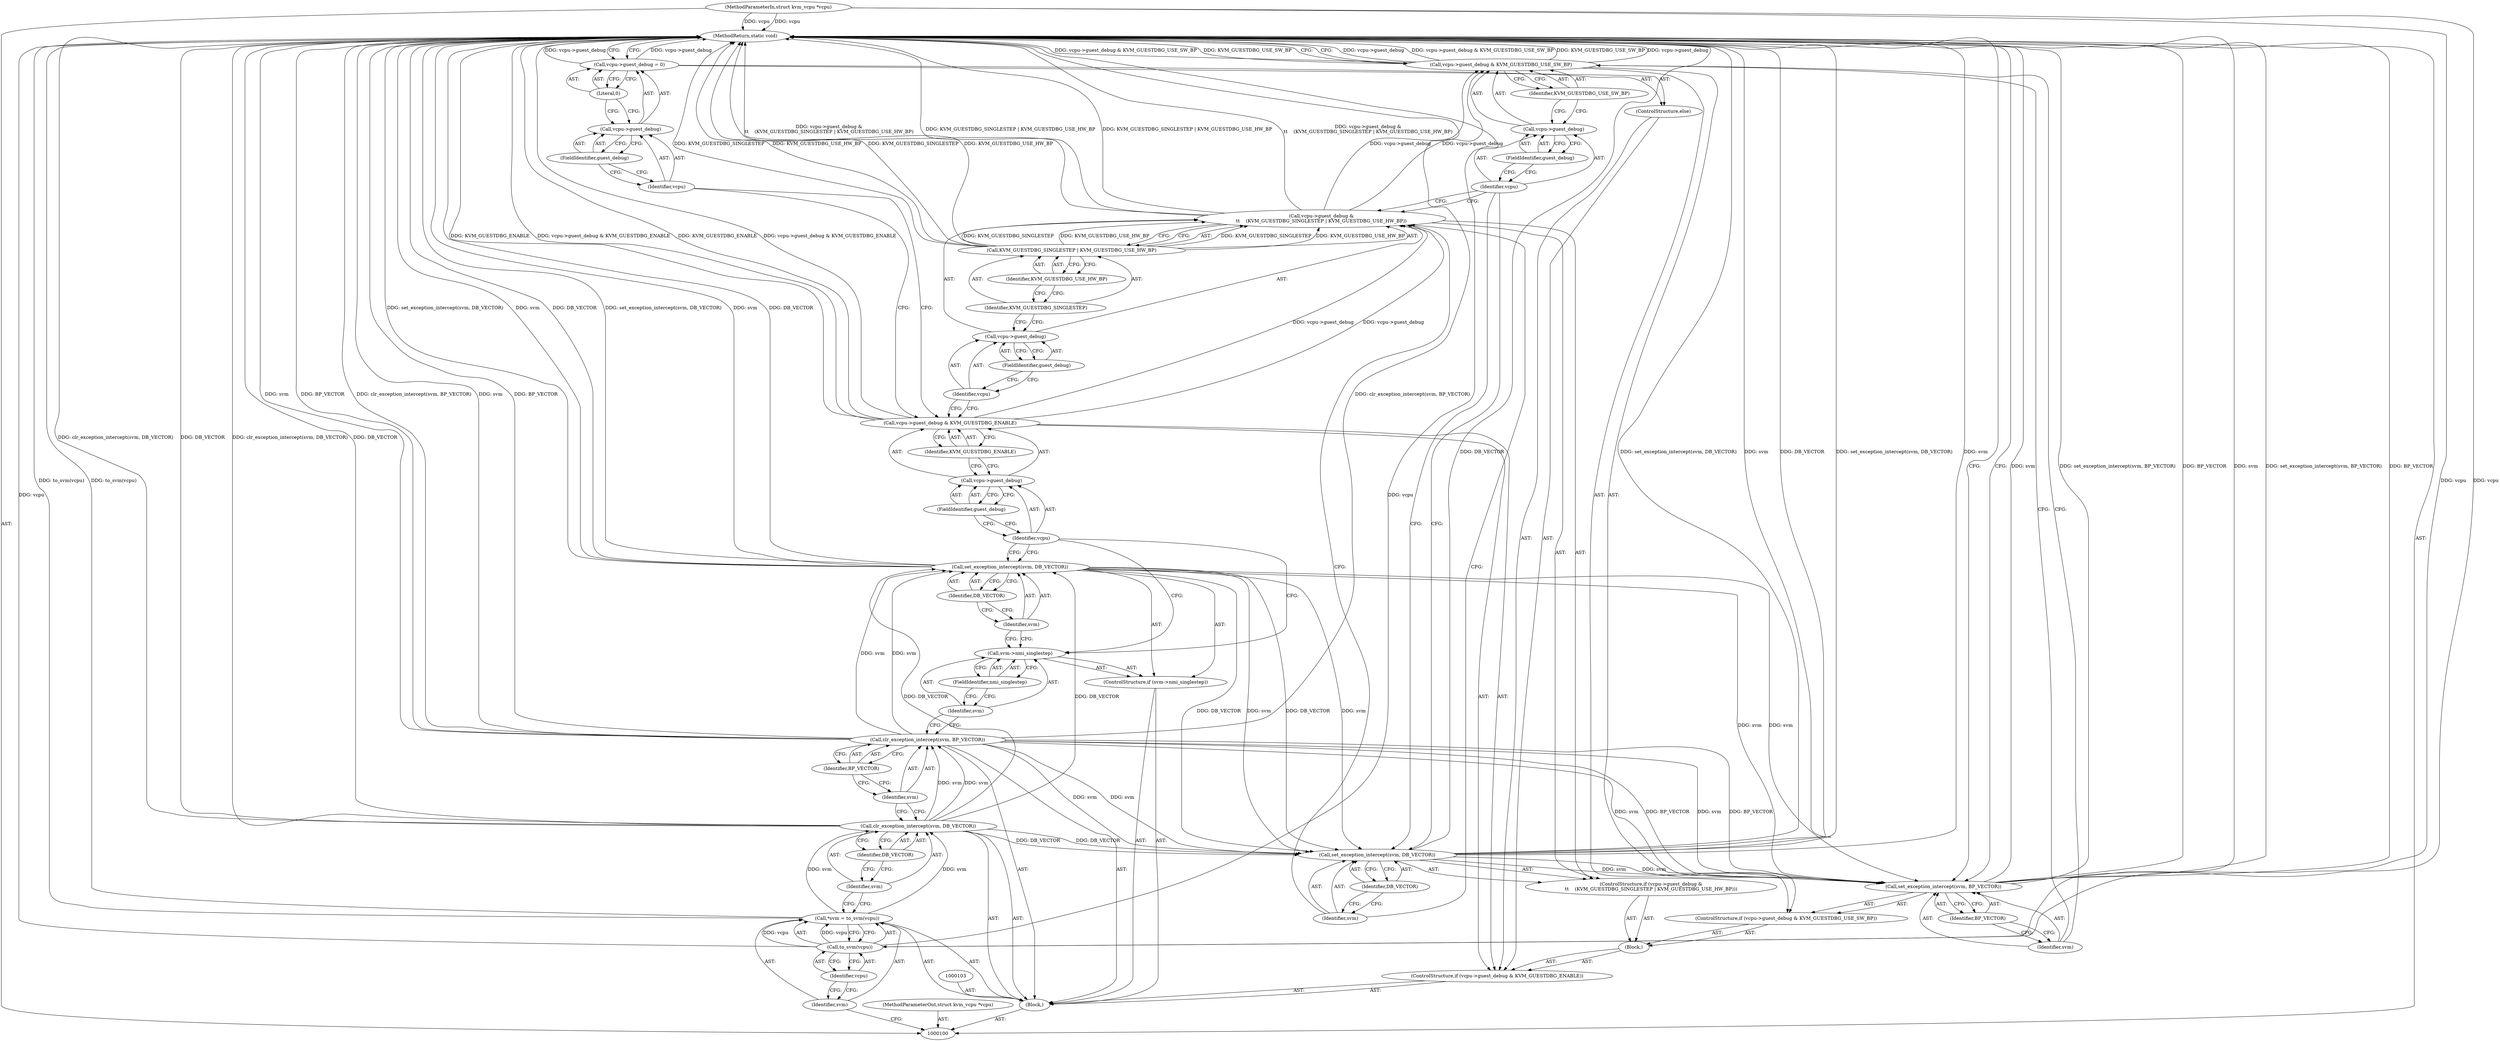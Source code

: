 digraph "1_linux_cbdb967af3d54993f5814f1cee0ed311a055377d_2" {
"1000154" [label="(MethodReturn,static void)"];
"1000101" [label="(MethodParameterIn,struct kvm_vcpu *vcpu)"];
"1000196" [label="(MethodParameterOut,struct kvm_vcpu *vcpu)"];
"1000125" [label="(FieldIdentifier,guest_debug)"];
"1000121" [label="(ControlStructure,if (vcpu->guest_debug & KVM_GUESTDBG_ENABLE))"];
"1000126" [label="(Identifier,KVM_GUESTDBG_ENABLE)"];
"1000127" [label="(Block,)"];
"1000122" [label="(Call,vcpu->guest_debug & KVM_GUESTDBG_ENABLE)"];
"1000123" [label="(Call,vcpu->guest_debug)"];
"1000124" [label="(Identifier,vcpu)"];
"1000132" [label="(FieldIdentifier,guest_debug)"];
"1000128" [label="(ControlStructure,if (vcpu->guest_debug &\n\t\t    (KVM_GUESTDBG_SINGLESTEP | KVM_GUESTDBG_USE_HW_BP)))"];
"1000129" [label="(Call,vcpu->guest_debug &\n\t\t    (KVM_GUESTDBG_SINGLESTEP | KVM_GUESTDBG_USE_HW_BP))"];
"1000130" [label="(Call,vcpu->guest_debug)"];
"1000131" [label="(Identifier,vcpu)"];
"1000135" [label="(Identifier,KVM_GUESTDBG_USE_HW_BP)"];
"1000133" [label="(Call,KVM_GUESTDBG_SINGLESTEP | KVM_GUESTDBG_USE_HW_BP)"];
"1000134" [label="(Identifier,KVM_GUESTDBG_SINGLESTEP)"];
"1000137" [label="(Identifier,svm)"];
"1000136" [label="(Call,set_exception_intercept(svm, DB_VECTOR))"];
"1000138" [label="(Identifier,DB_VECTOR)"];
"1000143" [label="(FieldIdentifier,guest_debug)"];
"1000144" [label="(Identifier,KVM_GUESTDBG_USE_SW_BP)"];
"1000139" [label="(ControlStructure,if (vcpu->guest_debug & KVM_GUESTDBG_USE_SW_BP))"];
"1000140" [label="(Call,vcpu->guest_debug & KVM_GUESTDBG_USE_SW_BP)"];
"1000141" [label="(Call,vcpu->guest_debug)"];
"1000142" [label="(Identifier,vcpu)"];
"1000146" [label="(Identifier,svm)"];
"1000147" [label="(Identifier,BP_VECTOR)"];
"1000145" [label="(Call,set_exception_intercept(svm, BP_VECTOR))"];
"1000148" [label="(ControlStructure,else)"];
"1000149" [label="(Call,vcpu->guest_debug = 0)"];
"1000150" [label="(Call,vcpu->guest_debug)"];
"1000151" [label="(Identifier,vcpu)"];
"1000153" [label="(Literal,0)"];
"1000152" [label="(FieldIdentifier,guest_debug)"];
"1000102" [label="(Block,)"];
"1000104" [label="(Call,*svm = to_svm(vcpu))"];
"1000105" [label="(Identifier,svm)"];
"1000106" [label="(Call,to_svm(vcpu))"];
"1000107" [label="(Identifier,vcpu)"];
"1000108" [label="(Call,clr_exception_intercept(svm, DB_VECTOR))"];
"1000109" [label="(Identifier,svm)"];
"1000110" [label="(Identifier,DB_VECTOR)"];
"1000111" [label="(Call,clr_exception_intercept(svm, BP_VECTOR))"];
"1000112" [label="(Identifier,svm)"];
"1000113" [label="(Identifier,BP_VECTOR)"];
"1000114" [label="(ControlStructure,if (svm->nmi_singlestep))"];
"1000117" [label="(FieldIdentifier,nmi_singlestep)"];
"1000115" [label="(Call,svm->nmi_singlestep)"];
"1000116" [label="(Identifier,svm)"];
"1000118" [label="(Call,set_exception_intercept(svm, DB_VECTOR))"];
"1000119" [label="(Identifier,svm)"];
"1000120" [label="(Identifier,DB_VECTOR)"];
"1000154" -> "1000100"  [label="AST: "];
"1000154" -> "1000145"  [label="CFG: "];
"1000154" -> "1000140"  [label="CFG: "];
"1000154" -> "1000149"  [label="CFG: "];
"1000122" -> "1000154"  [label="DDG: KVM_GUESTDBG_ENABLE"];
"1000122" -> "1000154"  [label="DDG: vcpu->guest_debug & KVM_GUESTDBG_ENABLE"];
"1000108" -> "1000154"  [label="DDG: clr_exception_intercept(svm, DB_VECTOR)"];
"1000108" -> "1000154"  [label="DDG: DB_VECTOR"];
"1000106" -> "1000154"  [label="DDG: vcpu"];
"1000140" -> "1000154"  [label="DDG: vcpu->guest_debug"];
"1000140" -> "1000154"  [label="DDG: vcpu->guest_debug & KVM_GUESTDBG_USE_SW_BP"];
"1000140" -> "1000154"  [label="DDG: KVM_GUESTDBG_USE_SW_BP"];
"1000118" -> "1000154"  [label="DDG: set_exception_intercept(svm, DB_VECTOR)"];
"1000118" -> "1000154"  [label="DDG: svm"];
"1000118" -> "1000154"  [label="DDG: DB_VECTOR"];
"1000149" -> "1000154"  [label="DDG: vcpu->guest_debug"];
"1000136" -> "1000154"  [label="DDG: DB_VECTOR"];
"1000136" -> "1000154"  [label="DDG: set_exception_intercept(svm, DB_VECTOR)"];
"1000136" -> "1000154"  [label="DDG: svm"];
"1000145" -> "1000154"  [label="DDG: svm"];
"1000145" -> "1000154"  [label="DDG: set_exception_intercept(svm, BP_VECTOR)"];
"1000145" -> "1000154"  [label="DDG: BP_VECTOR"];
"1000129" -> "1000154"  [label="DDG: vcpu->guest_debug &\n\t\t    (KVM_GUESTDBG_SINGLESTEP | KVM_GUESTDBG_USE_HW_BP)"];
"1000129" -> "1000154"  [label="DDG: KVM_GUESTDBG_SINGLESTEP | KVM_GUESTDBG_USE_HW_BP"];
"1000133" -> "1000154"  [label="DDG: KVM_GUESTDBG_SINGLESTEP"];
"1000133" -> "1000154"  [label="DDG: KVM_GUESTDBG_USE_HW_BP"];
"1000111" -> "1000154"  [label="DDG: svm"];
"1000111" -> "1000154"  [label="DDG: BP_VECTOR"];
"1000111" -> "1000154"  [label="DDG: clr_exception_intercept(svm, BP_VECTOR)"];
"1000101" -> "1000154"  [label="DDG: vcpu"];
"1000104" -> "1000154"  [label="DDG: to_svm(vcpu)"];
"1000101" -> "1000100"  [label="AST: "];
"1000101" -> "1000154"  [label="DDG: vcpu"];
"1000101" -> "1000106"  [label="DDG: vcpu"];
"1000196" -> "1000100"  [label="AST: "];
"1000125" -> "1000123"  [label="AST: "];
"1000125" -> "1000124"  [label="CFG: "];
"1000123" -> "1000125"  [label="CFG: "];
"1000121" -> "1000102"  [label="AST: "];
"1000122" -> "1000121"  [label="AST: "];
"1000127" -> "1000121"  [label="AST: "];
"1000148" -> "1000121"  [label="AST: "];
"1000126" -> "1000122"  [label="AST: "];
"1000126" -> "1000123"  [label="CFG: "];
"1000122" -> "1000126"  [label="CFG: "];
"1000127" -> "1000121"  [label="AST: "];
"1000128" -> "1000127"  [label="AST: "];
"1000139" -> "1000127"  [label="AST: "];
"1000122" -> "1000121"  [label="AST: "];
"1000122" -> "1000126"  [label="CFG: "];
"1000123" -> "1000122"  [label="AST: "];
"1000126" -> "1000122"  [label="AST: "];
"1000131" -> "1000122"  [label="CFG: "];
"1000151" -> "1000122"  [label="CFG: "];
"1000122" -> "1000154"  [label="DDG: KVM_GUESTDBG_ENABLE"];
"1000122" -> "1000154"  [label="DDG: vcpu->guest_debug & KVM_GUESTDBG_ENABLE"];
"1000122" -> "1000129"  [label="DDG: vcpu->guest_debug"];
"1000123" -> "1000122"  [label="AST: "];
"1000123" -> "1000125"  [label="CFG: "];
"1000124" -> "1000123"  [label="AST: "];
"1000125" -> "1000123"  [label="AST: "];
"1000126" -> "1000123"  [label="CFG: "];
"1000124" -> "1000123"  [label="AST: "];
"1000124" -> "1000118"  [label="CFG: "];
"1000124" -> "1000115"  [label="CFG: "];
"1000125" -> "1000124"  [label="CFG: "];
"1000132" -> "1000130"  [label="AST: "];
"1000132" -> "1000131"  [label="CFG: "];
"1000130" -> "1000132"  [label="CFG: "];
"1000128" -> "1000127"  [label="AST: "];
"1000129" -> "1000128"  [label="AST: "];
"1000136" -> "1000128"  [label="AST: "];
"1000129" -> "1000128"  [label="AST: "];
"1000129" -> "1000133"  [label="CFG: "];
"1000130" -> "1000129"  [label="AST: "];
"1000133" -> "1000129"  [label="AST: "];
"1000137" -> "1000129"  [label="CFG: "];
"1000142" -> "1000129"  [label="CFG: "];
"1000129" -> "1000154"  [label="DDG: vcpu->guest_debug &\n\t\t    (KVM_GUESTDBG_SINGLESTEP | KVM_GUESTDBG_USE_HW_BP)"];
"1000129" -> "1000154"  [label="DDG: KVM_GUESTDBG_SINGLESTEP | KVM_GUESTDBG_USE_HW_BP"];
"1000122" -> "1000129"  [label="DDG: vcpu->guest_debug"];
"1000133" -> "1000129"  [label="DDG: KVM_GUESTDBG_SINGLESTEP"];
"1000133" -> "1000129"  [label="DDG: KVM_GUESTDBG_USE_HW_BP"];
"1000129" -> "1000140"  [label="DDG: vcpu->guest_debug"];
"1000130" -> "1000129"  [label="AST: "];
"1000130" -> "1000132"  [label="CFG: "];
"1000131" -> "1000130"  [label="AST: "];
"1000132" -> "1000130"  [label="AST: "];
"1000134" -> "1000130"  [label="CFG: "];
"1000131" -> "1000130"  [label="AST: "];
"1000131" -> "1000122"  [label="CFG: "];
"1000132" -> "1000131"  [label="CFG: "];
"1000135" -> "1000133"  [label="AST: "];
"1000135" -> "1000134"  [label="CFG: "];
"1000133" -> "1000135"  [label="CFG: "];
"1000133" -> "1000129"  [label="AST: "];
"1000133" -> "1000135"  [label="CFG: "];
"1000134" -> "1000133"  [label="AST: "];
"1000135" -> "1000133"  [label="AST: "];
"1000129" -> "1000133"  [label="CFG: "];
"1000133" -> "1000154"  [label="DDG: KVM_GUESTDBG_SINGLESTEP"];
"1000133" -> "1000154"  [label="DDG: KVM_GUESTDBG_USE_HW_BP"];
"1000133" -> "1000129"  [label="DDG: KVM_GUESTDBG_SINGLESTEP"];
"1000133" -> "1000129"  [label="DDG: KVM_GUESTDBG_USE_HW_BP"];
"1000134" -> "1000133"  [label="AST: "];
"1000134" -> "1000130"  [label="CFG: "];
"1000135" -> "1000134"  [label="CFG: "];
"1000137" -> "1000136"  [label="AST: "];
"1000137" -> "1000129"  [label="CFG: "];
"1000138" -> "1000137"  [label="CFG: "];
"1000136" -> "1000128"  [label="AST: "];
"1000136" -> "1000138"  [label="CFG: "];
"1000137" -> "1000136"  [label="AST: "];
"1000138" -> "1000136"  [label="AST: "];
"1000142" -> "1000136"  [label="CFG: "];
"1000136" -> "1000154"  [label="DDG: DB_VECTOR"];
"1000136" -> "1000154"  [label="DDG: set_exception_intercept(svm, DB_VECTOR)"];
"1000136" -> "1000154"  [label="DDG: svm"];
"1000111" -> "1000136"  [label="DDG: svm"];
"1000118" -> "1000136"  [label="DDG: svm"];
"1000118" -> "1000136"  [label="DDG: DB_VECTOR"];
"1000108" -> "1000136"  [label="DDG: DB_VECTOR"];
"1000136" -> "1000145"  [label="DDG: svm"];
"1000138" -> "1000136"  [label="AST: "];
"1000138" -> "1000137"  [label="CFG: "];
"1000136" -> "1000138"  [label="CFG: "];
"1000143" -> "1000141"  [label="AST: "];
"1000143" -> "1000142"  [label="CFG: "];
"1000141" -> "1000143"  [label="CFG: "];
"1000144" -> "1000140"  [label="AST: "];
"1000144" -> "1000141"  [label="CFG: "];
"1000140" -> "1000144"  [label="CFG: "];
"1000139" -> "1000127"  [label="AST: "];
"1000140" -> "1000139"  [label="AST: "];
"1000145" -> "1000139"  [label="AST: "];
"1000140" -> "1000139"  [label="AST: "];
"1000140" -> "1000144"  [label="CFG: "];
"1000141" -> "1000140"  [label="AST: "];
"1000144" -> "1000140"  [label="AST: "];
"1000146" -> "1000140"  [label="CFG: "];
"1000154" -> "1000140"  [label="CFG: "];
"1000140" -> "1000154"  [label="DDG: vcpu->guest_debug"];
"1000140" -> "1000154"  [label="DDG: vcpu->guest_debug & KVM_GUESTDBG_USE_SW_BP"];
"1000140" -> "1000154"  [label="DDG: KVM_GUESTDBG_USE_SW_BP"];
"1000129" -> "1000140"  [label="DDG: vcpu->guest_debug"];
"1000141" -> "1000140"  [label="AST: "];
"1000141" -> "1000143"  [label="CFG: "];
"1000142" -> "1000141"  [label="AST: "];
"1000143" -> "1000141"  [label="AST: "];
"1000144" -> "1000141"  [label="CFG: "];
"1000142" -> "1000141"  [label="AST: "];
"1000142" -> "1000136"  [label="CFG: "];
"1000142" -> "1000129"  [label="CFG: "];
"1000143" -> "1000142"  [label="CFG: "];
"1000146" -> "1000145"  [label="AST: "];
"1000146" -> "1000140"  [label="CFG: "];
"1000147" -> "1000146"  [label="CFG: "];
"1000147" -> "1000145"  [label="AST: "];
"1000147" -> "1000146"  [label="CFG: "];
"1000145" -> "1000147"  [label="CFG: "];
"1000145" -> "1000139"  [label="AST: "];
"1000145" -> "1000147"  [label="CFG: "];
"1000146" -> "1000145"  [label="AST: "];
"1000147" -> "1000145"  [label="AST: "];
"1000154" -> "1000145"  [label="CFG: "];
"1000145" -> "1000154"  [label="DDG: svm"];
"1000145" -> "1000154"  [label="DDG: set_exception_intercept(svm, BP_VECTOR)"];
"1000145" -> "1000154"  [label="DDG: BP_VECTOR"];
"1000111" -> "1000145"  [label="DDG: svm"];
"1000111" -> "1000145"  [label="DDG: BP_VECTOR"];
"1000118" -> "1000145"  [label="DDG: svm"];
"1000136" -> "1000145"  [label="DDG: svm"];
"1000148" -> "1000121"  [label="AST: "];
"1000149" -> "1000148"  [label="AST: "];
"1000149" -> "1000148"  [label="AST: "];
"1000149" -> "1000153"  [label="CFG: "];
"1000150" -> "1000149"  [label="AST: "];
"1000153" -> "1000149"  [label="AST: "];
"1000154" -> "1000149"  [label="CFG: "];
"1000149" -> "1000154"  [label="DDG: vcpu->guest_debug"];
"1000150" -> "1000149"  [label="AST: "];
"1000150" -> "1000152"  [label="CFG: "];
"1000151" -> "1000150"  [label="AST: "];
"1000152" -> "1000150"  [label="AST: "];
"1000153" -> "1000150"  [label="CFG: "];
"1000151" -> "1000150"  [label="AST: "];
"1000151" -> "1000122"  [label="CFG: "];
"1000152" -> "1000151"  [label="CFG: "];
"1000153" -> "1000149"  [label="AST: "];
"1000153" -> "1000150"  [label="CFG: "];
"1000149" -> "1000153"  [label="CFG: "];
"1000152" -> "1000150"  [label="AST: "];
"1000152" -> "1000151"  [label="CFG: "];
"1000150" -> "1000152"  [label="CFG: "];
"1000102" -> "1000100"  [label="AST: "];
"1000103" -> "1000102"  [label="AST: "];
"1000104" -> "1000102"  [label="AST: "];
"1000108" -> "1000102"  [label="AST: "];
"1000111" -> "1000102"  [label="AST: "];
"1000114" -> "1000102"  [label="AST: "];
"1000121" -> "1000102"  [label="AST: "];
"1000104" -> "1000102"  [label="AST: "];
"1000104" -> "1000106"  [label="CFG: "];
"1000105" -> "1000104"  [label="AST: "];
"1000106" -> "1000104"  [label="AST: "];
"1000109" -> "1000104"  [label="CFG: "];
"1000104" -> "1000154"  [label="DDG: to_svm(vcpu)"];
"1000106" -> "1000104"  [label="DDG: vcpu"];
"1000104" -> "1000108"  [label="DDG: svm"];
"1000105" -> "1000104"  [label="AST: "];
"1000105" -> "1000100"  [label="CFG: "];
"1000107" -> "1000105"  [label="CFG: "];
"1000106" -> "1000104"  [label="AST: "];
"1000106" -> "1000107"  [label="CFG: "];
"1000107" -> "1000106"  [label="AST: "];
"1000104" -> "1000106"  [label="CFG: "];
"1000106" -> "1000154"  [label="DDG: vcpu"];
"1000106" -> "1000104"  [label="DDG: vcpu"];
"1000101" -> "1000106"  [label="DDG: vcpu"];
"1000107" -> "1000106"  [label="AST: "];
"1000107" -> "1000105"  [label="CFG: "];
"1000106" -> "1000107"  [label="CFG: "];
"1000108" -> "1000102"  [label="AST: "];
"1000108" -> "1000110"  [label="CFG: "];
"1000109" -> "1000108"  [label="AST: "];
"1000110" -> "1000108"  [label="AST: "];
"1000112" -> "1000108"  [label="CFG: "];
"1000108" -> "1000154"  [label="DDG: clr_exception_intercept(svm, DB_VECTOR)"];
"1000108" -> "1000154"  [label="DDG: DB_VECTOR"];
"1000104" -> "1000108"  [label="DDG: svm"];
"1000108" -> "1000111"  [label="DDG: svm"];
"1000108" -> "1000118"  [label="DDG: DB_VECTOR"];
"1000108" -> "1000136"  [label="DDG: DB_VECTOR"];
"1000109" -> "1000108"  [label="AST: "];
"1000109" -> "1000104"  [label="CFG: "];
"1000110" -> "1000109"  [label="CFG: "];
"1000110" -> "1000108"  [label="AST: "];
"1000110" -> "1000109"  [label="CFG: "];
"1000108" -> "1000110"  [label="CFG: "];
"1000111" -> "1000102"  [label="AST: "];
"1000111" -> "1000113"  [label="CFG: "];
"1000112" -> "1000111"  [label="AST: "];
"1000113" -> "1000111"  [label="AST: "];
"1000116" -> "1000111"  [label="CFG: "];
"1000111" -> "1000154"  [label="DDG: svm"];
"1000111" -> "1000154"  [label="DDG: BP_VECTOR"];
"1000111" -> "1000154"  [label="DDG: clr_exception_intercept(svm, BP_VECTOR)"];
"1000108" -> "1000111"  [label="DDG: svm"];
"1000111" -> "1000118"  [label="DDG: svm"];
"1000111" -> "1000136"  [label="DDG: svm"];
"1000111" -> "1000145"  [label="DDG: svm"];
"1000111" -> "1000145"  [label="DDG: BP_VECTOR"];
"1000112" -> "1000111"  [label="AST: "];
"1000112" -> "1000108"  [label="CFG: "];
"1000113" -> "1000112"  [label="CFG: "];
"1000113" -> "1000111"  [label="AST: "];
"1000113" -> "1000112"  [label="CFG: "];
"1000111" -> "1000113"  [label="CFG: "];
"1000114" -> "1000102"  [label="AST: "];
"1000115" -> "1000114"  [label="AST: "];
"1000118" -> "1000114"  [label="AST: "];
"1000117" -> "1000115"  [label="AST: "];
"1000117" -> "1000116"  [label="CFG: "];
"1000115" -> "1000117"  [label="CFG: "];
"1000115" -> "1000114"  [label="AST: "];
"1000115" -> "1000117"  [label="CFG: "];
"1000116" -> "1000115"  [label="AST: "];
"1000117" -> "1000115"  [label="AST: "];
"1000119" -> "1000115"  [label="CFG: "];
"1000124" -> "1000115"  [label="CFG: "];
"1000116" -> "1000115"  [label="AST: "];
"1000116" -> "1000111"  [label="CFG: "];
"1000117" -> "1000116"  [label="CFG: "];
"1000118" -> "1000114"  [label="AST: "];
"1000118" -> "1000120"  [label="CFG: "];
"1000119" -> "1000118"  [label="AST: "];
"1000120" -> "1000118"  [label="AST: "];
"1000124" -> "1000118"  [label="CFG: "];
"1000118" -> "1000154"  [label="DDG: set_exception_intercept(svm, DB_VECTOR)"];
"1000118" -> "1000154"  [label="DDG: svm"];
"1000118" -> "1000154"  [label="DDG: DB_VECTOR"];
"1000111" -> "1000118"  [label="DDG: svm"];
"1000108" -> "1000118"  [label="DDG: DB_VECTOR"];
"1000118" -> "1000136"  [label="DDG: svm"];
"1000118" -> "1000136"  [label="DDG: DB_VECTOR"];
"1000118" -> "1000145"  [label="DDG: svm"];
"1000119" -> "1000118"  [label="AST: "];
"1000119" -> "1000115"  [label="CFG: "];
"1000120" -> "1000119"  [label="CFG: "];
"1000120" -> "1000118"  [label="AST: "];
"1000120" -> "1000119"  [label="CFG: "];
"1000118" -> "1000120"  [label="CFG: "];
}
